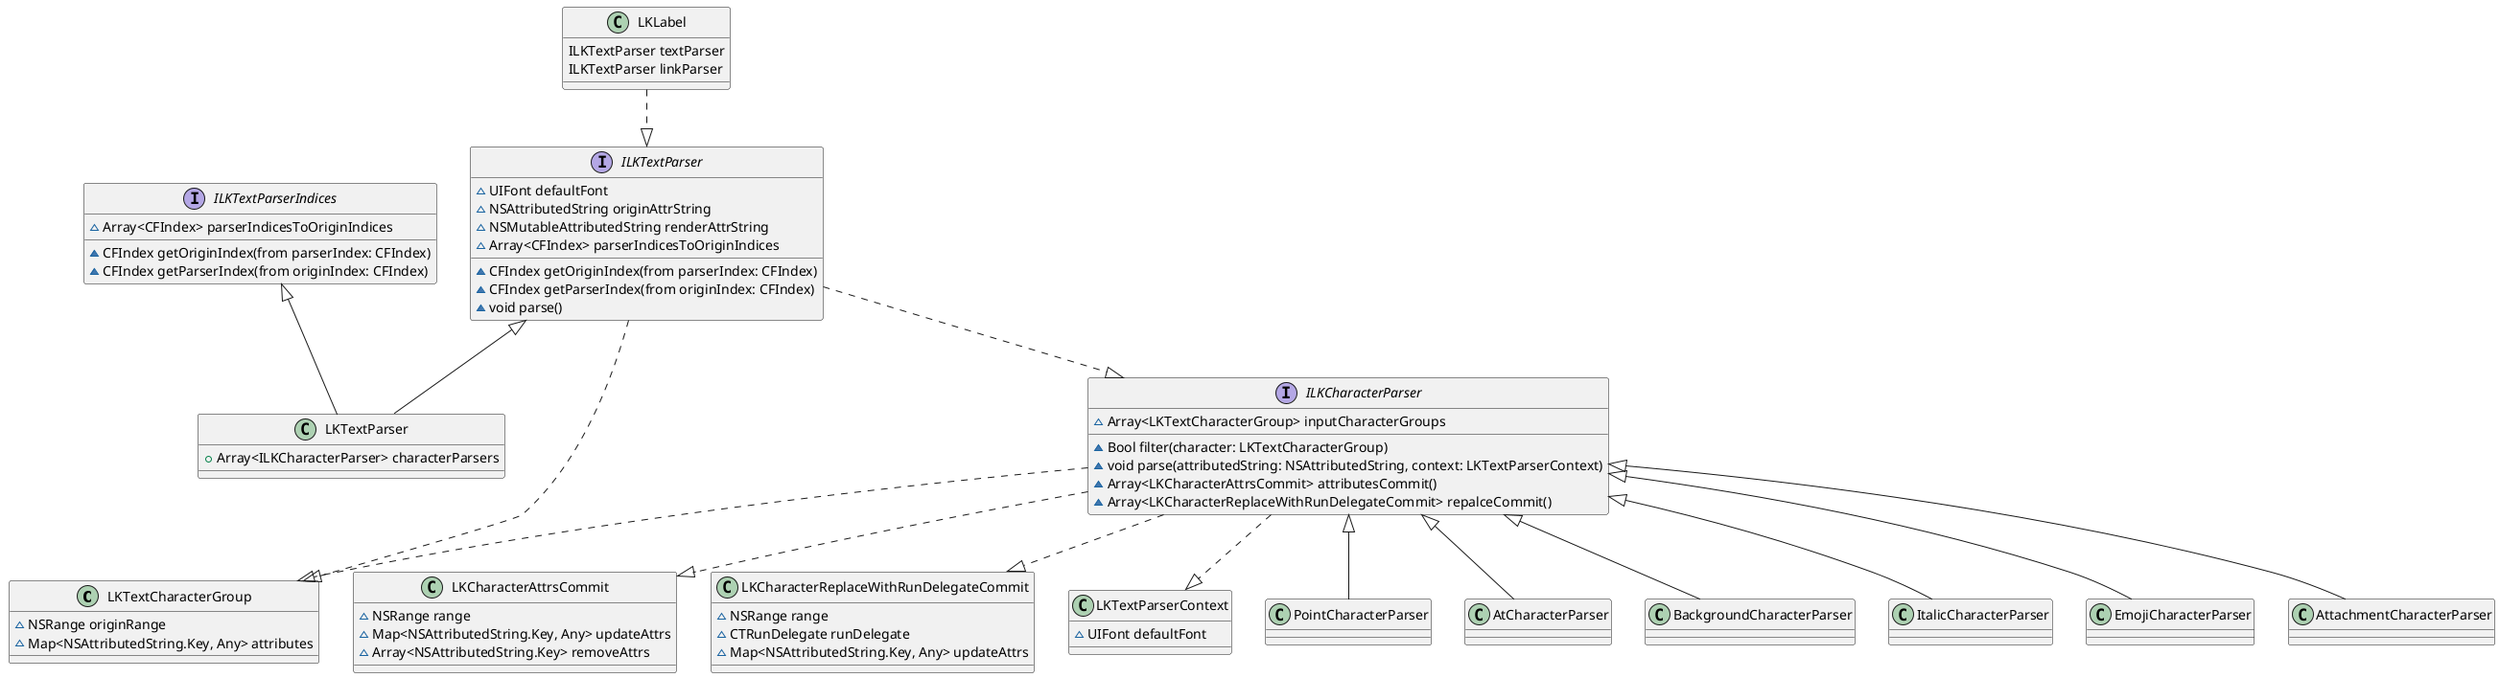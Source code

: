 @startuml LKLabel

class LKTextCharacterGroup {
    ~NSRange originRange
    ~Map<NSAttributedString.Key, Any> attributes
}

interface ILKTextParser {
    ~UIFont defaultFont
    ~NSAttributedString originAttrString
    ~NSMutableAttributedString renderAttrString
    ~Array<CFIndex> parserIndicesToOriginIndices
    ~CFIndex getOriginIndex(from parserIndex: CFIndex)
    ~CFIndex getParserIndex(from originIndex: CFIndex)
    ~void parse()
}

interface ILKTextParserIndices {
    ~Array<CFIndex> parserIndicesToOriginIndices
    ~CFIndex getOriginIndex(from parserIndex: CFIndex)
    ~CFIndex getParserIndex(from originIndex: CFIndex)
}

class LKCharacterAttrsCommit {
    ~NSRange range
    ~Map<NSAttributedString.Key, Any> updateAttrs
    ~Array<NSAttributedString.Key> removeAttrs
}

class LKCharacterReplaceWithRunDelegateCommit {
    ~NSRange range
    ~CTRunDelegate runDelegate
    ~Map<NSAttributedString.Key, Any> updateAttrs
}

class LKTextParserContext {
    ~UIFont defaultFont
}

interface ILKCharacterParser {
    ~Array<LKTextCharacterGroup> inputCharacterGroups
    ~Bool filter(character: LKTextCharacterGroup)
    ~void parse(attributedString: NSAttributedString, context: LKTextParserContext)
    ~Array<LKCharacterAttrsCommit> attributesCommit()
    ~Array<LKCharacterReplaceWithRunDelegateCommit> repalceCommit()
}

class LKTextParser extends ILKTextParser, ILKTextParserIndices {
    +Array<ILKCharacterParser> characterParsers
}

class PointCharacterParser extends ILKCharacterParser {
}
class AtCharacterParser extends ILKCharacterParser {
}
class BackgroundCharacterParser extends ILKCharacterParser {
}
class ItalicCharacterParser extends ILKCharacterParser {
}
class EmojiCharacterParser extends ILKCharacterParser {
}
class AttachmentCharacterParser extends ILKCharacterParser {
}

class LKLabel {
    ILKTextParser textParser
    ILKTextParser linkParser
}

LKLabel ..|> ILKTextParser
ILKTextParser ..|> ILKCharacterParser
ILKTextParser ..|> LKTextCharacterGroup
ILKCharacterParser ..|> LKTextParserContext
ILKCharacterParser ..|> LKCharacterAttrsCommit
ILKCharacterParser ..|> LKCharacterReplaceWithRunDelegateCommit
ILKCharacterParser ..|> LKTextCharacterGroup

@enduml